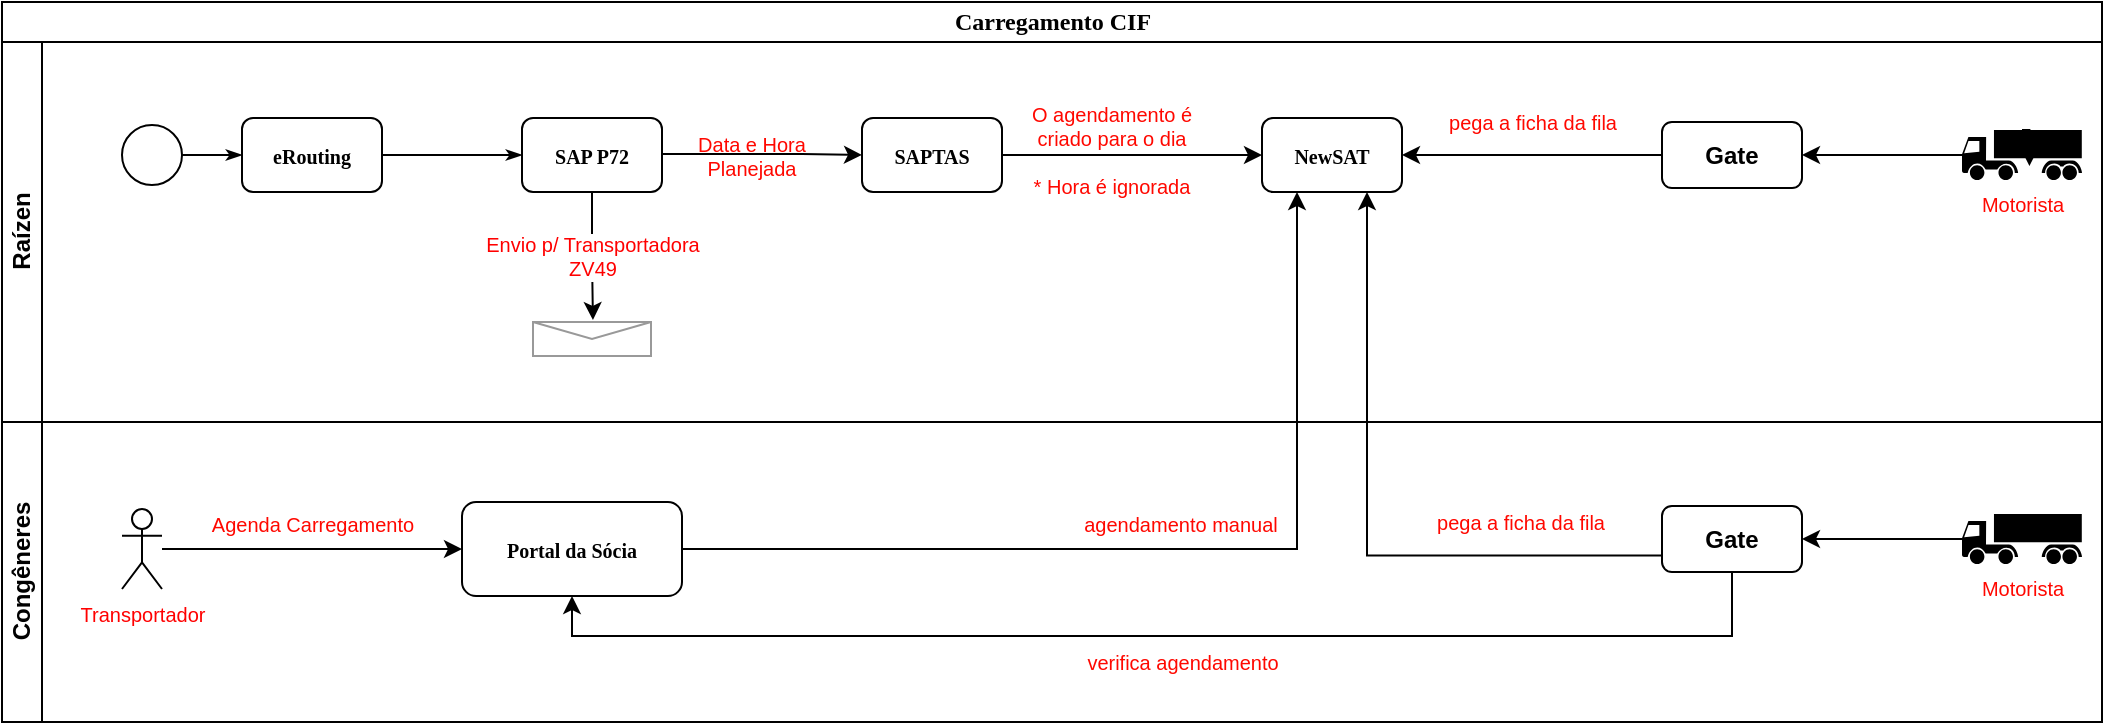 <mxfile version="12.1.8" type="github" pages="3">
  <diagram name="Carregamento CIF" id="c7488fd3-1785-93aa-aadb-54a6760d102a">
    <mxGraphModel dx="723" dy="385" grid="1" gridSize="10" guides="1" tooltips="1" connect="1" arrows="1" fold="1" page="1" pageScale="1" pageWidth="1100" pageHeight="850" background="#ffffff" math="0" shadow="0">
      <root>
        <mxCell id="0"/>
        <mxCell id="1" parent="0"/>
        <mxCell id="2b4e8129b02d487f-1" value="Carregamento CIF" style="swimlane;html=1;childLayout=stackLayout;horizontal=1;startSize=20;horizontalStack=0;rounded=0;shadow=0;labelBackgroundColor=none;strokeColor=#000000;strokeWidth=1;fillColor=#ffffff;fontFamily=Verdana;fontSize=12;fontColor=#000000;align=center;" parent="1" vertex="1">
          <mxGeometry x="30" y="40" width="1050" height="360" as="geometry"/>
        </mxCell>
        <mxCell id="2b4e8129b02d487f-2" value="Raízen" style="swimlane;html=1;startSize=20;horizontal=0;" parent="2b4e8129b02d487f-1" vertex="1">
          <mxGeometry y="20" width="1050" height="190" as="geometry"/>
        </mxCell>
        <mxCell id="2b4e8129b02d487f-18" style="edgeStyle=orthogonalEdgeStyle;rounded=0;html=1;labelBackgroundColor=none;startArrow=none;startFill=0;startSize=5;endArrow=classicThin;endFill=1;endSize=5;jettySize=auto;orthogonalLoop=1;strokeColor=#000000;strokeWidth=1;fontFamily=Verdana;fontSize=8;fontColor=#000000;" parent="2b4e8129b02d487f-2" source="2b4e8129b02d487f-5" target="2b4e8129b02d487f-6" edge="1">
          <mxGeometry relative="1" as="geometry"/>
        </mxCell>
        <mxCell id="2b4e8129b02d487f-5" value="" style="ellipse;whiteSpace=wrap;html=1;rounded=0;shadow=0;labelBackgroundColor=none;strokeColor=#000000;strokeWidth=1;fillColor=#ffffff;fontFamily=Verdana;fontSize=8;fontColor=#000000;align=center;" parent="2b4e8129b02d487f-2" vertex="1">
          <mxGeometry x="60" y="41.5" width="30" height="30" as="geometry"/>
        </mxCell>
        <mxCell id="2b4e8129b02d487f-6" value="eRouting" style="rounded=1;whiteSpace=wrap;html=1;shadow=0;labelBackgroundColor=none;strokeColor=#000000;strokeWidth=1;fillColor=#ffffff;fontFamily=Verdana;fontSize=10;fontColor=#000000;align=center;fontStyle=1" parent="2b4e8129b02d487f-2" vertex="1">
          <mxGeometry x="120" y="38.0" width="70" height="37" as="geometry"/>
        </mxCell>
        <mxCell id="WFyZggXA8h9RNTgOfeCm-1" style="edgeStyle=orthogonalEdgeStyle;rounded=0;orthogonalLoop=1;jettySize=auto;html=1;fontSize=10;entryX=0;entryY=0.5;entryDx=0;entryDy=0;" edge="1" parent="2b4e8129b02d487f-2" target="2b4e8129b02d487f-9">
          <mxGeometry relative="1" as="geometry">
            <mxPoint x="330" y="62" as="sourcePoint"/>
            <mxPoint x="460" y="62" as="targetPoint"/>
            <Array as="points">
              <mxPoint x="330" y="56"/>
              <mxPoint x="400" y="56"/>
            </Array>
          </mxGeometry>
        </mxCell>
        <mxCell id="xGCrMNvwIFCrV4-qwJGK-1" value="Envio p/ Transportadora &lt;br&gt;ZV49" style="edgeStyle=orthogonalEdgeStyle;rounded=0;orthogonalLoop=1;jettySize=auto;html=1;exitX=0.5;exitY=1;exitDx=0;exitDy=0;entryX=0.508;entryY=-0.059;entryDx=0;entryDy=0;entryPerimeter=0;fontSize=10;fontColor=#FF0000;" edge="1" parent="2b4e8129b02d487f-2" source="2b4e8129b02d487f-7" target="FQRfdCOzmHrhoMHAnc6x-1">
          <mxGeometry relative="1" as="geometry"/>
        </mxCell>
        <mxCell id="2b4e8129b02d487f-7" value="SAP P72" style="rounded=1;whiteSpace=wrap;html=1;shadow=0;labelBackgroundColor=none;strokeColor=#000000;strokeWidth=1;fillColor=#ffffff;fontFamily=Verdana;fontSize=10;fontColor=#000000;align=center;fontStyle=1" parent="2b4e8129b02d487f-2" vertex="1">
          <mxGeometry x="260" y="38.0" width="70" height="37" as="geometry"/>
        </mxCell>
        <mxCell id="WFyZggXA8h9RNTgOfeCm-3" value="" style="edgeStyle=orthogonalEdgeStyle;rounded=0;orthogonalLoop=1;jettySize=auto;html=1;fontSize=10;fontColor=#FF0000;exitX=1;exitY=0.5;exitDx=0;exitDy=0;entryX=0;entryY=0.5;entryDx=0;entryDy=0;" edge="1" parent="2b4e8129b02d487f-2" source="2b4e8129b02d487f-9" target="WFyZggXA8h9RNTgOfeCm-2">
          <mxGeometry relative="1" as="geometry">
            <mxPoint x="530" y="56" as="sourcePoint"/>
            <mxPoint x="610" y="56" as="targetPoint"/>
          </mxGeometry>
        </mxCell>
        <mxCell id="2b4e8129b02d487f-9" value="SAPTAS" style="rounded=1;whiteSpace=wrap;html=1;shadow=0;labelBackgroundColor=none;strokeColor=#000000;strokeWidth=1;fillColor=#ffffff;fontFamily=Verdana;fontSize=10;fontColor=#000000;align=center;fontStyle=1" parent="2b4e8129b02d487f-2" vertex="1">
          <mxGeometry x="430" y="38.0" width="70" height="37" as="geometry"/>
        </mxCell>
        <mxCell id="WFyZggXA8h9RNTgOfeCm-2" value="NewSAT" style="rounded=1;whiteSpace=wrap;html=1;shadow=0;labelBackgroundColor=none;strokeColor=#000000;strokeWidth=1;fillColor=#ffffff;fontFamily=Verdana;fontSize=10;fontColor=#000000;align=center;fontStyle=1" vertex="1" parent="2b4e8129b02d487f-2">
          <mxGeometry x="630" y="38.0" width="70" height="37" as="geometry"/>
        </mxCell>
        <mxCell id="2b4e8129b02d487f-24" style="edgeStyle=orthogonalEdgeStyle;rounded=0;html=1;labelBackgroundColor=none;startArrow=none;startFill=0;startSize=5;endArrow=classicThin;endFill=1;endSize=5;jettySize=auto;orthogonalLoop=1;strokeColor=#000000;strokeWidth=1;fontFamily=Verdana;fontSize=8;fontColor=#000000;entryX=0;entryY=0.5;entryDx=0;entryDy=0;" parent="2b4e8129b02d487f-2" source="2b4e8129b02d487f-6" target="2b4e8129b02d487f-7" edge="1">
          <mxGeometry relative="1" as="geometry"/>
        </mxCell>
        <mxCell id="FQRfdCOzmHrhoMHAnc6x-1" value="" style="verticalLabelPosition=bottom;shadow=0;dashed=0;align=center;html=1;verticalAlign=top;strokeWidth=1;shape=mxgraph.mockup.misc.mail2;fillColor=#ffffff;strokeColor=#999999;fontSize=12;fontColor=#FF0000;" vertex="1" parent="2b4e8129b02d487f-2">
          <mxGeometry x="265.5" y="140" width="59" height="17" as="geometry"/>
        </mxCell>
        <mxCell id="_JRNiCO3KqZ2zhGe5bdI-1" value="Data e Hora Planejada" style="text;html=1;strokeColor=none;fillColor=none;align=center;verticalAlign=middle;whiteSpace=wrap;rounded=0;fontSize=10;fontColor=#FF0800;" vertex="1" parent="2b4e8129b02d487f-2">
          <mxGeometry x="330" y="22.5" width="90" height="68" as="geometry"/>
        </mxCell>
        <mxCell id="_JRNiCO3KqZ2zhGe5bdI-5" value="O agendamento é criado para o dia&lt;br&gt;&lt;br&gt;* Hora é ignorada" style="text;html=1;strokeColor=none;fillColor=none;align=center;verticalAlign=middle;whiteSpace=wrap;rounded=0;fontSize=10;fontColor=#FF0800;" vertex="1" parent="2b4e8129b02d487f-2">
          <mxGeometry x="510" y="20" width="90" height="68" as="geometry"/>
        </mxCell>
        <mxCell id="R5KyfYyhOP686du0SXBO-3" style="edgeStyle=orthogonalEdgeStyle;rounded=0;orthogonalLoop=1;jettySize=auto;html=1;entryX=1;entryY=0.5;entryDx=0;entryDy=0;fontSize=10;fontColor=#FF0800;" edge="1" parent="2b4e8129b02d487f-2" source="R5KyfYyhOP686du0SXBO-1" target="R5KyfYyhOP686du0SXBO-2">
          <mxGeometry relative="1" as="geometry"/>
        </mxCell>
        <mxCell id="R5KyfYyhOP686du0SXBO-1" value="Motorista" style="shape=mxgraph.signs.transportation.truck_7;html=1;fillColor=#000000;strokeColor=none;verticalLabelPosition=bottom;verticalAlign=top;align=center;fontSize=10;fontColor=#FF0800;" vertex="1" parent="2b4e8129b02d487f-2">
          <mxGeometry x="980" y="44" width="60" height="25" as="geometry"/>
        </mxCell>
        <mxCell id="R5KyfYyhOP686du0SXBO-4" value="pega a ficha da fila" style="edgeStyle=orthogonalEdgeStyle;rounded=0;orthogonalLoop=1;jettySize=auto;html=1;entryX=1;entryY=0.5;entryDx=0;entryDy=0;fontSize=10;fontColor=#FF0800;" edge="1" parent="2b4e8129b02d487f-2" source="R5KyfYyhOP686du0SXBO-2" target="WFyZggXA8h9RNTgOfeCm-2">
          <mxGeometry x="-0.003" y="-17" relative="1" as="geometry">
            <mxPoint as="offset"/>
          </mxGeometry>
        </mxCell>
        <mxCell id="R5KyfYyhOP686du0SXBO-2" value="&lt;font color=&quot;#000000&quot; style=&quot;font-size: 12px;&quot;&gt;Gate&lt;/font&gt;" style="rounded=1;whiteSpace=wrap;html=1;fontSize=12;fontColor=#FF0800;fontStyle=1" vertex="1" parent="2b4e8129b02d487f-2">
          <mxGeometry x="830" y="40" width="70" height="33" as="geometry"/>
        </mxCell>
        <mxCell id="R5KyfYyhOP686du0SXBO-5" style="edgeStyle=orthogonalEdgeStyle;rounded=0;orthogonalLoop=1;jettySize=auto;html=1;exitX=0.5;exitY=0;exitDx=0;exitDy=0;exitPerimeter=0;entryX=0.562;entryY=0.721;entryDx=0;entryDy=0;entryPerimeter=0;fontSize=12;fontColor=#FF0800;" edge="1" parent="2b4e8129b02d487f-2" source="R5KyfYyhOP686du0SXBO-1" target="R5KyfYyhOP686du0SXBO-1">
          <mxGeometry relative="1" as="geometry"/>
        </mxCell>
        <mxCell id="2b4e8129b02d487f-3" value="Congêneres" style="swimlane;html=1;startSize=20;horizontal=0;" parent="2b4e8129b02d487f-1" vertex="1">
          <mxGeometry y="210" width="1050" height="150" as="geometry"/>
        </mxCell>
        <mxCell id="2b4e8129b02d487f-12" value="Portal da Sócia" style="rounded=1;whiteSpace=wrap;html=1;shadow=0;labelBackgroundColor=none;strokeColor=#000000;strokeWidth=1;fillColor=#ffffff;fontFamily=Verdana;fontSize=10;fontColor=#000000;align=center;fontStyle=1" parent="2b4e8129b02d487f-3" vertex="1">
          <mxGeometry x="230" y="40" width="110" height="47" as="geometry"/>
        </mxCell>
        <mxCell id="R5KyfYyhOP686du0SXBO-10" value="verifica agendamento" style="edgeStyle=orthogonalEdgeStyle;rounded=0;orthogonalLoop=1;jettySize=auto;html=1;entryX=0.5;entryY=1;entryDx=0;entryDy=0;fontSize=10;fontColor=#FF0800;" edge="1" parent="2b4e8129b02d487f-3" source="R5KyfYyhOP686du0SXBO-6" target="2b4e8129b02d487f-12">
          <mxGeometry x="-0.028" y="13" relative="1" as="geometry">
            <Array as="points">
              <mxPoint x="865" y="107"/>
              <mxPoint x="285" y="107"/>
            </Array>
            <mxPoint as="offset"/>
          </mxGeometry>
        </mxCell>
        <mxCell id="R5KyfYyhOP686du0SXBO-6" value="&lt;font color=&quot;#000000&quot; style=&quot;font-size: 12px;&quot;&gt;Gate&lt;/font&gt;" style="rounded=1;whiteSpace=wrap;html=1;fontSize=12;fontColor=#FF0800;fontStyle=1" vertex="1" parent="2b4e8129b02d487f-3">
          <mxGeometry x="830" y="42" width="70" height="33" as="geometry"/>
        </mxCell>
        <mxCell id="R5KyfYyhOP686du0SXBO-8" style="edgeStyle=orthogonalEdgeStyle;rounded=0;orthogonalLoop=1;jettySize=auto;html=1;entryX=1;entryY=0.5;entryDx=0;entryDy=0;fontSize=12;fontColor=#FF0800;" edge="1" parent="2b4e8129b02d487f-3" source="R5KyfYyhOP686du0SXBO-7" target="R5KyfYyhOP686du0SXBO-6">
          <mxGeometry relative="1" as="geometry"/>
        </mxCell>
        <mxCell id="R5KyfYyhOP686du0SXBO-7" value="Motorista" style="shape=mxgraph.signs.transportation.truck_7;html=1;fillColor=#000000;strokeColor=none;verticalLabelPosition=bottom;verticalAlign=top;align=center;fontSize=10;fontColor=#FF0800;" vertex="1" parent="2b4e8129b02d487f-3">
          <mxGeometry x="980" y="46" width="60" height="25" as="geometry"/>
        </mxCell>
        <mxCell id="PnSUMowhkBJs7YV6B40n-4" value="Agenda Carregamento" style="edgeStyle=orthogonalEdgeStyle;rounded=0;orthogonalLoop=1;jettySize=auto;html=1;entryX=0;entryY=0.5;entryDx=0;entryDy=0;fontSize=10;fontColor=#FF0800;" edge="1" parent="2b4e8129b02d487f-3" source="PnSUMowhkBJs7YV6B40n-1" target="2b4e8129b02d487f-12">
          <mxGeometry x="0.002" y="13" relative="1" as="geometry">
            <mxPoint as="offset"/>
          </mxGeometry>
        </mxCell>
        <mxCell id="PnSUMowhkBJs7YV6B40n-1" value="&lt;font style=&quot;font-size: 10px&quot;&gt;Transportador&lt;/font&gt;" style="shape=umlActor;verticalLabelPosition=bottom;labelBackgroundColor=#ffffff;verticalAlign=top;html=1;outlineConnect=0;fontSize=10;fontColor=#FF0000;" vertex="1" parent="2b4e8129b02d487f-3">
          <mxGeometry x="60" y="43.5" width="20" height="40" as="geometry"/>
        </mxCell>
        <mxCell id="WFyZggXA8h9RNTgOfeCm-11" value="agendamento manual" style="edgeStyle=orthogonalEdgeStyle;rounded=0;orthogonalLoop=1;jettySize=auto;html=1;fontSize=10;fontColor=#FF0800;entryX=0.25;entryY=1;entryDx=0;entryDy=0;" edge="1" parent="2b4e8129b02d487f-1" source="2b4e8129b02d487f-12" target="WFyZggXA8h9RNTgOfeCm-2">
          <mxGeometry x="0.024" y="13" relative="1" as="geometry">
            <mxPoint x="590" y="140" as="targetPoint"/>
            <Array as="points">
              <mxPoint x="648" y="273"/>
            </Array>
            <mxPoint as="offset"/>
          </mxGeometry>
        </mxCell>
        <mxCell id="R5KyfYyhOP686du0SXBO-9" value="pega a ficha da fila" style="edgeStyle=orthogonalEdgeStyle;rounded=0;orthogonalLoop=1;jettySize=auto;html=1;fontSize=10;fontColor=#FF0800;exitX=0;exitY=0.75;exitDx=0;exitDy=0;entryX=0.75;entryY=1;entryDx=0;entryDy=0;" edge="1" parent="2b4e8129b02d487f-1" source="R5KyfYyhOP686du0SXBO-6" target="WFyZggXA8h9RNTgOfeCm-2">
          <mxGeometry x="-0.573" y="-17" relative="1" as="geometry">
            <mxPoint x="710" y="130" as="targetPoint"/>
            <Array as="points">
              <mxPoint x="683" y="277"/>
            </Array>
            <mxPoint as="offset"/>
          </mxGeometry>
        </mxCell>
      </root>
    </mxGraphModel>
  </diagram>
  <diagram name="Carregamento FOB" id="wvZqJDoXAs2KBbJLKaqx">
    <mxGraphModel dx="1021" dy="544" grid="1" gridSize="10" guides="1" tooltips="1" connect="1" arrows="1" fold="1" page="1" pageScale="1" pageWidth="1100" pageHeight="850" background="#ffffff" math="0" shadow="0">
      <root>
        <mxCell id="JmH2wS-UnPYUT30hO3oi-0"/>
        <mxCell id="JmH2wS-UnPYUT30hO3oi-1" parent="JmH2wS-UnPYUT30hO3oi-0"/>
        <mxCell id="JmH2wS-UnPYUT30hO3oi-2" value="Carregamento FOB" style="swimlane;html=1;childLayout=stackLayout;horizontal=1;startSize=20;horizontalStack=0;rounded=0;shadow=0;labelBackgroundColor=none;strokeColor=#000000;strokeWidth=1;fillColor=#ffffff;fontFamily=Verdana;fontSize=12;fontColor=#000000;align=center;" vertex="1" parent="JmH2wS-UnPYUT30hO3oi-1">
          <mxGeometry x="80" y="50" width="800" height="440" as="geometry"/>
        </mxCell>
        <mxCell id="JmH2wS-UnPYUT30hO3oi-3" value="Raízen" style="swimlane;html=1;startSize=20;horizontal=0;" vertex="1" parent="JmH2wS-UnPYUT30hO3oi-2">
          <mxGeometry y="20" width="800" height="260" as="geometry"/>
        </mxCell>
        <mxCell id="JmH2wS-UnPYUT30hO3oi-4" style="edgeStyle=orthogonalEdgeStyle;rounded=0;html=1;labelBackgroundColor=none;startArrow=none;startFill=0;startSize=5;endArrow=classicThin;endFill=1;endSize=5;jettySize=auto;orthogonalLoop=1;strokeColor=#000000;strokeWidth=1;fontFamily=Verdana;fontSize=8;fontColor=#000000;" edge="1" parent="JmH2wS-UnPYUT30hO3oi-3" source="JmH2wS-UnPYUT30hO3oi-5" target="JmH2wS-UnPYUT30hO3oi-6">
          <mxGeometry relative="1" as="geometry"/>
        </mxCell>
        <mxCell id="JmH2wS-UnPYUT30hO3oi-5" value="" style="ellipse;whiteSpace=wrap;html=1;rounded=0;shadow=0;labelBackgroundColor=none;strokeColor=#000000;strokeWidth=1;fillColor=#ffffff;fontFamily=Verdana;fontSize=8;fontColor=#000000;align=center;" vertex="1" parent="JmH2wS-UnPYUT30hO3oi-3">
          <mxGeometry x="60" y="42.5" width="30" height="30" as="geometry"/>
        </mxCell>
        <mxCell id="JmH2wS-UnPYUT30hO3oi-6" value="Cria pedido no CSOnline" style="rounded=1;whiteSpace=wrap;html=1;shadow=0;labelBackgroundColor=none;strokeColor=#000000;strokeWidth=1;fillColor=#ffffff;fontFamily=Verdana;fontSize=10;fontColor=#000000;align=center;fontStyle=1" vertex="1" parent="JmH2wS-UnPYUT30hO3oi-3">
          <mxGeometry x="120" y="39.0" width="70" height="37" as="geometry"/>
        </mxCell>
        <mxCell id="JmH2wS-UnPYUT30hO3oi-7" style="edgeStyle=orthogonalEdgeStyle;rounded=0;orthogonalLoop=1;jettySize=auto;html=1;fontSize=10;" edge="1" parent="JmH2wS-UnPYUT30hO3oi-3" source="JmH2wS-UnPYUT30hO3oi-8" target="JmH2wS-UnPYUT30hO3oi-10">
          <mxGeometry relative="1" as="geometry"/>
        </mxCell>
        <mxCell id="JmH2wS-UnPYUT30hO3oi-8" value="SAP P72" style="rounded=1;whiteSpace=wrap;html=1;shadow=0;labelBackgroundColor=none;strokeColor=#000000;strokeWidth=1;fillColor=#ffffff;fontFamily=Verdana;fontSize=10;fontColor=#000000;align=center;fontStyle=1" vertex="1" parent="JmH2wS-UnPYUT30hO3oi-3">
          <mxGeometry x="290" y="39.0" width="70" height="37" as="geometry"/>
        </mxCell>
        <mxCell id="JmH2wS-UnPYUT30hO3oi-9" value="" style="edgeStyle=orthogonalEdgeStyle;rounded=0;orthogonalLoop=1;jettySize=auto;html=1;fontSize=10;" edge="1" parent="JmH2wS-UnPYUT30hO3oi-3" source="JmH2wS-UnPYUT30hO3oi-10" target="JmH2wS-UnPYUT30hO3oi-13">
          <mxGeometry relative="1" as="geometry"/>
        </mxCell>
        <mxCell id="pGMxo9u79ZiaVwFQHb7u-1" value="Valida dados &lt;br style=&quot;font-size: 10px;&quot;&gt;Veículo/Motorista" style="edgeStyle=orthogonalEdgeStyle;rounded=0;orthogonalLoop=1;jettySize=auto;html=1;entryX=1;entryY=0.5;entryDx=0;entryDy=0;fontSize=10;fontColor=#FF0000;" edge="1" parent="JmH2wS-UnPYUT30hO3oi-3" source="JmH2wS-UnPYUT30hO3oi-10" target="Ot1X_G96XOmZ_60lcO4l-0">
          <mxGeometry relative="1" as="geometry">
            <Array as="points">
              <mxPoint x="435" y="200"/>
            </Array>
          </mxGeometry>
        </mxCell>
        <mxCell id="JmH2wS-UnPYUT30hO3oi-10" value="SAPTAS" style="rounded=1;whiteSpace=wrap;html=1;shadow=0;labelBackgroundColor=none;strokeColor=#000000;strokeWidth=1;fillColor=#ffffff;fontFamily=Verdana;fontSize=10;fontColor=#000000;align=center;fontStyle=1" vertex="1" parent="JmH2wS-UnPYUT30hO3oi-3">
          <mxGeometry x="420" y="39.0" width="70" height="37" as="geometry"/>
        </mxCell>
        <mxCell id="JmH2wS-UnPYUT30hO3oi-11" style="edgeStyle=orthogonalEdgeStyle;rounded=0;orthogonalLoop=1;jettySize=auto;html=1;entryX=0;entryY=0.5;entryDx=0;entryDy=0;fontSize=10;" edge="1" parent="JmH2wS-UnPYUT30hO3oi-3" source="JmH2wS-UnPYUT30hO3oi-13" target="JmH2wS-UnPYUT30hO3oi-14">
          <mxGeometry relative="1" as="geometry"/>
        </mxCell>
        <mxCell id="JmH2wS-UnPYUT30hO3oi-13" value="NewSAT" style="rounded=1;whiteSpace=wrap;html=1;shadow=0;labelBackgroundColor=none;strokeColor=#000000;strokeWidth=1;fillColor=#ffffff;fontFamily=Verdana;fontSize=10;fontColor=#000000;align=center;fontStyle=1" vertex="1" parent="JmH2wS-UnPYUT30hO3oi-3">
          <mxGeometry x="610" y="39.0" width="70" height="37" as="geometry"/>
        </mxCell>
        <mxCell id="JmH2wS-UnPYUT30hO3oi-14" value="" style="ellipse;whiteSpace=wrap;html=1;rounded=0;shadow=0;labelBackgroundColor=none;strokeColor=#000000;strokeWidth=2;fillColor=#ffffff;fontFamily=Verdana;fontSize=8;fontColor=#000000;align=center;" vertex="1" parent="JmH2wS-UnPYUT30hO3oi-3">
          <mxGeometry x="730" y="42.5" width="30" height="30" as="geometry"/>
        </mxCell>
        <mxCell id="JmH2wS-UnPYUT30hO3oi-15" style="edgeStyle=orthogonalEdgeStyle;rounded=0;html=1;labelBackgroundColor=none;startArrow=none;startFill=0;startSize=5;endArrow=classicThin;endFill=1;endSize=5;jettySize=auto;orthogonalLoop=1;strokeColor=#000000;strokeWidth=1;fontFamily=Verdana;fontSize=8;fontColor=#000000;entryX=0;entryY=0.5;entryDx=0;entryDy=0;" edge="1" parent="JmH2wS-UnPYUT30hO3oi-3" source="JmH2wS-UnPYUT30hO3oi-6" target="JmH2wS-UnPYUT30hO3oi-8">
          <mxGeometry relative="1" as="geometry"/>
        </mxCell>
        <mxCell id="pGMxo9u79ZiaVwFQHb7u-4" value="Cria o Transporte" style="edgeStyle=orthogonalEdgeStyle;rounded=0;orthogonalLoop=1;jettySize=auto;html=1;entryX=0.5;entryY=1;entryDx=0;entryDy=0;fontSize=10;fontColor=#FF0000;" edge="1" parent="JmH2wS-UnPYUT30hO3oi-3" source="Ot1X_G96XOmZ_60lcO4l-0" target="JmH2wS-UnPYUT30hO3oi-8">
          <mxGeometry relative="1" as="geometry"/>
        </mxCell>
        <mxCell id="Ot1X_G96XOmZ_60lcO4l-0" value="PACS&lt;br style=&quot;font-size: 9px;&quot;&gt;(Não usado no Pool)" style="rounded=1;whiteSpace=wrap;html=1;shadow=0;labelBackgroundColor=none;strokeColor=#000000;strokeWidth=1;fillColor=#ffffff;fontFamily=Verdana;fontSize=9;fontColor=#FF0000;align=center;fontStyle=1" vertex="1" parent="JmH2wS-UnPYUT30hO3oi-3">
          <mxGeometry x="290" y="180" width="70" height="40" as="geometry"/>
        </mxCell>
        <mxCell id="Ot1X_G96XOmZ_60lcO4l-8" value="Agenda&lt;br&gt;Carregamento" style="edgeStyle=orthogonalEdgeStyle;rounded=0;orthogonalLoop=1;jettySize=auto;html=1;exitX=0.5;exitY=0.5;exitDx=0;exitDy=0;exitPerimeter=0;entryX=0;entryY=0.5;entryDx=0;entryDy=0;fontSize=10;fontColor=#FF0000;" edge="1" parent="JmH2wS-UnPYUT30hO3oi-3" source="Ot1X_G96XOmZ_60lcO4l-5" target="Ot1X_G96XOmZ_60lcO4l-7">
          <mxGeometry relative="1" as="geometry"/>
        </mxCell>
        <mxCell id="Ot1X_G96XOmZ_60lcO4l-5" value="&lt;font style=&quot;font-size: 12px&quot;&gt;Transportador&lt;/font&gt;" style="shape=umlActor;verticalLabelPosition=bottom;labelBackgroundColor=#ffffff;verticalAlign=top;html=1;outlineConnect=0;fontSize=10;fontColor=#FF0000;" vertex="1" parent="JmH2wS-UnPYUT30hO3oi-3">
          <mxGeometry x="50" y="180" width="20" height="40" as="geometry"/>
        </mxCell>
        <mxCell id="Ot1X_G96XOmZ_60lcO4l-9" style="edgeStyle=orthogonalEdgeStyle;rounded=0;orthogonalLoop=1;jettySize=auto;html=1;exitX=1;exitY=0.5;exitDx=0;exitDy=0;entryX=0;entryY=0.5;entryDx=0;entryDy=0;fontSize=10;fontColor=#FF0000;" edge="1" parent="JmH2wS-UnPYUT30hO3oi-3" source="Ot1X_G96XOmZ_60lcO4l-7" target="Ot1X_G96XOmZ_60lcO4l-0">
          <mxGeometry relative="1" as="geometry"/>
        </mxCell>
        <mxCell id="Ot1X_G96XOmZ_60lcO4l-7" value="CSFacil&lt;br style=&quot;font-size: 9px;&quot;&gt;(Não usado no Pool)" style="rounded=1;whiteSpace=wrap;html=1;shadow=0;labelBackgroundColor=none;strokeColor=#000000;strokeWidth=1;fillColor=#ffffff;fontFamily=Verdana;fontSize=9;fontColor=#FF0000;align=center;fontStyle=1" vertex="1" parent="JmH2wS-UnPYUT30hO3oi-3">
          <mxGeometry x="160" y="180" width="70" height="40" as="geometry"/>
        </mxCell>
        <mxCell id="YJuZYTOJXgbFI35-Gu7N-0" value="Não existe&amp;nbsp;&lt;br style=&quot;font-size: 14px;&quot;&gt;Agendamento" style="html=1;whiteSpace=wrap;comic=1;strokeWidth=2;fontFamily=Comic Sans MS;fontStyle=1;fontColor=#FF0800;fontSize=14;" vertex="1" parent="JmH2wS-UnPYUT30hO3oi-3">
          <mxGeometry x="670" y="190" width="120" height="60" as="geometry"/>
        </mxCell>
        <mxCell id="JmH2wS-UnPYUT30hO3oi-17" value="Congêneres" style="swimlane;html=1;startSize=20;horizontal=0;" vertex="1" parent="JmH2wS-UnPYUT30hO3oi-2">
          <mxGeometry y="280" width="800" height="160" as="geometry"/>
        </mxCell>
        <mxCell id="JmH2wS-UnPYUT30hO3oi-18" value="Transportadora Agenda no Portal da Sócia" style="rounded=1;whiteSpace=wrap;html=1;shadow=0;labelBackgroundColor=none;strokeColor=#000000;strokeWidth=1;fillColor=#ffffff;fontFamily=Verdana;fontSize=10;fontColor=#000000;align=center;fontStyle=1" vertex="1" parent="JmH2wS-UnPYUT30hO3oi-17">
          <mxGeometry x="230" y="76.5" width="110" height="47" as="geometry"/>
        </mxCell>
        <mxCell id="JmH2wS-UnPYUT30hO3oi-19" style="edgeStyle=orthogonalEdgeStyle;rounded=0;orthogonalLoop=1;jettySize=auto;html=1;entryX=0;entryY=0.5;entryDx=0;entryDy=0;fontSize=10;" edge="1" parent="JmH2wS-UnPYUT30hO3oi-17" source="JmH2wS-UnPYUT30hO3oi-20" target="JmH2wS-UnPYUT30hO3oi-18">
          <mxGeometry relative="1" as="geometry"/>
        </mxCell>
        <mxCell id="JmH2wS-UnPYUT30hO3oi-20" value="" style="ellipse;whiteSpace=wrap;html=1;rounded=0;shadow=0;labelBackgroundColor=none;strokeColor=#000000;strokeWidth=1;fillColor=#ffffff;fontFamily=Verdana;fontSize=8;fontColor=#000000;align=center;" vertex="1" parent="JmH2wS-UnPYUT30hO3oi-17">
          <mxGeometry x="60" y="85" width="30" height="30" as="geometry"/>
        </mxCell>
        <mxCell id="JmH2wS-UnPYUT30hO3oi-21" value="&lt;font color=&quot;#ff0800&quot;&gt;agendamento manual&lt;/font&gt;" style="edgeStyle=orthogonalEdgeStyle;rounded=0;orthogonalLoop=1;jettySize=auto;html=1;entryX=0.25;entryY=1;entryDx=0;entryDy=0;fontSize=10;" edge="1" parent="JmH2wS-UnPYUT30hO3oi-2" source="JmH2wS-UnPYUT30hO3oi-18" target="JmH2wS-UnPYUT30hO3oi-13">
          <mxGeometry relative="1" as="geometry"/>
        </mxCell>
      </root>
    </mxGraphModel>
  </diagram>
  <diagram name="Descarga" id="ZrFWQGwldFwGv8xbvekh">
    <mxGraphModel dx="1108" dy="462" grid="1" gridSize="10" guides="1" tooltips="1" connect="1" arrows="1" fold="1" page="1" pageScale="1" pageWidth="1100" pageHeight="850" background="#ffffff" math="0" shadow="0">
      <root>
        <mxCell id="Ffeupf_uvNNQWMsHSOil-0"/>
        <mxCell id="Ffeupf_uvNNQWMsHSOil-1" parent="Ffeupf_uvNNQWMsHSOil-0"/>
        <mxCell id="Ffeupf_uvNNQWMsHSOil-2" value="Descarga" style="swimlane;html=1;childLayout=stackLayout;horizontal=1;startSize=20;horizontalStack=0;rounded=0;shadow=0;labelBackgroundColor=none;strokeColor=#000000;strokeWidth=1;fillColor=#ffffff;fontFamily=Verdana;fontSize=12;fontColor=#000000;align=center;" vertex="1" parent="Ffeupf_uvNNQWMsHSOil-1">
          <mxGeometry x="10" y="40" width="1120" height="430" as="geometry"/>
        </mxCell>
        <mxCell id="Ffeupf_uvNNQWMsHSOil-3" value="Raízen" style="swimlane;html=1;startSize=20;horizontal=0;" vertex="1" parent="Ffeupf_uvNNQWMsHSOil-2">
          <mxGeometry y="20" width="1120" height="210" as="geometry"/>
        </mxCell>
        <mxCell id="Ffeupf_uvNNQWMsHSOil-6" value="Agendamento&lt;br&gt;Coleta" style="rounded=1;whiteSpace=wrap;html=1;shadow=0;labelBackgroundColor=none;strokeColor=#000000;strokeWidth=1;fillColor=#ffffff;fontFamily=Verdana;fontSize=10;fontColor=#000000;align=center;fontStyle=1" vertex="1" parent="Ffeupf_uvNNQWMsHSOil-3">
          <mxGeometry x="170" y="32" width="90" height="51" as="geometry"/>
        </mxCell>
        <mxCell id="Ffeupf_uvNNQWMsHSOil-7" style="edgeStyle=orthogonalEdgeStyle;rounded=0;orthogonalLoop=1;jettySize=auto;html=1;fontSize=10;" edge="1" parent="Ffeupf_uvNNQWMsHSOil-3" source="Ffeupf_uvNNQWMsHSOil-9" target="Ffeupf_uvNNQWMsHSOil-11">
          <mxGeometry relative="1" as="geometry"/>
        </mxCell>
        <mxCell id="Ffeupf_uvNNQWMsHSOil-9" value="SAP P72" style="rounded=1;whiteSpace=wrap;html=1;shadow=0;labelBackgroundColor=none;strokeColor=#000000;strokeWidth=1;fillColor=#ffffff;fontFamily=Verdana;fontSize=10;fontColor=#000000;align=center;fontStyle=1" vertex="1" parent="Ffeupf_uvNNQWMsHSOil-3">
          <mxGeometry x="310" y="39.0" width="70" height="37" as="geometry"/>
        </mxCell>
        <mxCell id="Ffeupf_uvNNQWMsHSOil-10" value="Agendamento&lt;br&gt;Manual" style="edgeStyle=orthogonalEdgeStyle;rounded=0;orthogonalLoop=1;jettySize=auto;html=1;fontSize=10;" edge="1" parent="Ffeupf_uvNNQWMsHSOil-3" source="Ffeupf_uvNNQWMsHSOil-11" target="Ffeupf_uvNNQWMsHSOil-13">
          <mxGeometry relative="1" as="geometry"/>
        </mxCell>
        <mxCell id="Ffeupf_uvNNQWMsHSOil-11" value="SAPTAS" style="rounded=1;whiteSpace=wrap;html=1;shadow=0;labelBackgroundColor=none;strokeColor=#000000;strokeWidth=1;fillColor=#ffffff;fontFamily=Verdana;fontSize=10;fontColor=#000000;align=center;fontStyle=1" vertex="1" parent="Ffeupf_uvNNQWMsHSOil-3">
          <mxGeometry x="420" y="39.0" width="70" height="37" as="geometry"/>
        </mxCell>
        <mxCell id="Ffeupf_uvNNQWMsHSOil-13" value="NewSAT" style="rounded=1;whiteSpace=wrap;html=1;shadow=0;labelBackgroundColor=none;strokeColor=#000000;strokeWidth=1;fillColor=#ffffff;fontFamily=Verdana;fontSize=10;fontColor=#000000;align=center;fontStyle=1" vertex="1" parent="Ffeupf_uvNNQWMsHSOil-3">
          <mxGeometry x="610" y="39.0" width="70" height="37" as="geometry"/>
        </mxCell>
        <mxCell id="Ffeupf_uvNNQWMsHSOil-15" style="edgeStyle=orthogonalEdgeStyle;rounded=0;html=1;labelBackgroundColor=none;startArrow=none;startFill=0;startSize=5;endArrow=classicThin;endFill=1;endSize=5;jettySize=auto;orthogonalLoop=1;strokeColor=#000000;strokeWidth=1;fontFamily=Verdana;fontSize=8;fontColor=#000000;entryX=0;entryY=0.5;entryDx=0;entryDy=0;" edge="1" parent="Ffeupf_uvNNQWMsHSOil-3" source="Ffeupf_uvNNQWMsHSOil-6" target="Ffeupf_uvNNQWMsHSOil-9">
          <mxGeometry relative="1" as="geometry"/>
        </mxCell>
        <mxCell id="PQQAFc8gvcS9GT8Isu3L-1" value="Agendamento Manual" style="edgeStyle=orthogonalEdgeStyle;rounded=0;orthogonalLoop=1;jettySize=auto;html=1;fontSize=12;fontColor=#FF0000;entryX=0.5;entryY=1;entryDx=0;entryDy=0;" edge="1" parent="Ffeupf_uvNNQWMsHSOil-3" source="Ffeupf_uvNNQWMsHSOil-6" target="Ffeupf_uvNNQWMsHSOil-13">
          <mxGeometry relative="1" as="geometry">
            <mxPoint x="165" y="160" as="targetPoint"/>
            <Array as="points">
              <mxPoint x="215" y="170"/>
              <mxPoint x="645" y="170"/>
            </Array>
          </mxGeometry>
        </mxCell>
        <mxCell id="wOJjUUMjAA5zCkDcHgza-6" style="edgeStyle=orthogonalEdgeStyle;rounded=0;orthogonalLoop=1;jettySize=auto;html=1;entryX=0;entryY=0.5;entryDx=0;entryDy=0;fontSize=12;fontColor=#FF0000;" edge="1" parent="Ffeupf_uvNNQWMsHSOil-3" source="wOJjUUMjAA5zCkDcHgza-0" target="Ffeupf_uvNNQWMsHSOil-6">
          <mxGeometry relative="1" as="geometry"/>
        </mxCell>
        <mxCell id="wOJjUUMjAA5zCkDcHgza-0" value="&lt;font style=&quot;font-size: 12px&quot;&gt;Transportador&lt;br&gt;Faz Agendamento&lt;br&gt;&lt;/font&gt;" style="shape=umlActor;verticalLabelPosition=bottom;labelBackgroundColor=#ffffff;verticalAlign=top;html=1;outlineConnect=0;fontSize=10;fontColor=#FF0000;" vertex="1" parent="Ffeupf_uvNNQWMsHSOil-3">
          <mxGeometry x="80" y="37.5" width="20" height="40" as="geometry"/>
        </mxCell>
        <mxCell id="QRpynmhRJXcV7qp3rdY5-1" value="Motorista" style="shape=mxgraph.signs.transportation.truck_7;html=1;fillColor=#000000;strokeColor=none;verticalLabelPosition=bottom;verticalAlign=top;align=center;fontSize=10;fontColor=#FF0800;" vertex="1" parent="Ffeupf_uvNNQWMsHSOil-3">
          <mxGeometry x="1020" y="45" width="60" height="25" as="geometry"/>
        </mxCell>
        <mxCell id="QRpynmhRJXcV7qp3rdY5-2" value="" style="rounded=1;whiteSpace=wrap;html=1;fontSize=10;fontColor=#FF0800;" vertex="1" parent="Ffeupf_uvNNQWMsHSOil-3">
          <mxGeometry x="900" y="44" width="70" height="32" as="geometry"/>
        </mxCell>
        <mxCell id="Ffeupf_uvNNQWMsHSOil-21" value="Congêneres" style="swimlane;html=1;startSize=20;horizontal=0;" vertex="1" parent="Ffeupf_uvNNQWMsHSOil-2">
          <mxGeometry y="230" width="1120" height="200" as="geometry"/>
        </mxCell>
        <mxCell id="Ffeupf_uvNNQWMsHSOil-22" value="Transportadora Agenda no Portal da Sócia" style="rounded=1;whiteSpace=wrap;html=1;shadow=0;labelBackgroundColor=none;strokeColor=#000000;strokeWidth=1;fillColor=#ffffff;fontFamily=Verdana;fontSize=10;fontColor=#000000;align=center;fontStyle=1" vertex="1" parent="Ffeupf_uvNNQWMsHSOil-21">
          <mxGeometry x="230" y="76.5" width="110" height="47" as="geometry"/>
        </mxCell>
        <mxCell id="Ffeupf_uvNNQWMsHSOil-23" style="edgeStyle=orthogonalEdgeStyle;rounded=0;orthogonalLoop=1;jettySize=auto;html=1;entryX=0;entryY=0.5;entryDx=0;entryDy=0;fontSize=10;" edge="1" parent="Ffeupf_uvNNQWMsHSOil-21" source="Ffeupf_uvNNQWMsHSOil-24" target="Ffeupf_uvNNQWMsHSOil-22">
          <mxGeometry relative="1" as="geometry"/>
        </mxCell>
        <mxCell id="Ffeupf_uvNNQWMsHSOil-24" value="" style="ellipse;whiteSpace=wrap;html=1;rounded=0;shadow=0;labelBackgroundColor=none;strokeColor=#000000;strokeWidth=1;fillColor=#ffffff;fontFamily=Verdana;fontSize=8;fontColor=#000000;align=center;" vertex="1" parent="Ffeupf_uvNNQWMsHSOil-21">
          <mxGeometry x="60" y="85" width="30" height="30" as="geometry"/>
        </mxCell>
        <mxCell id="Ffeupf_uvNNQWMsHSOil-25" value="agendamento manual" style="edgeStyle=orthogonalEdgeStyle;rounded=0;orthogonalLoop=1;jettySize=auto;html=1;entryX=0.75;entryY=1;entryDx=0;entryDy=0;fontSize=10;" edge="1" parent="Ffeupf_uvNNQWMsHSOil-2" source="Ffeupf_uvNNQWMsHSOil-22" target="Ffeupf_uvNNQWMsHSOil-13">
          <mxGeometry relative="1" as="geometry"/>
        </mxCell>
      </root>
    </mxGraphModel>
  </diagram>
</mxfile>
